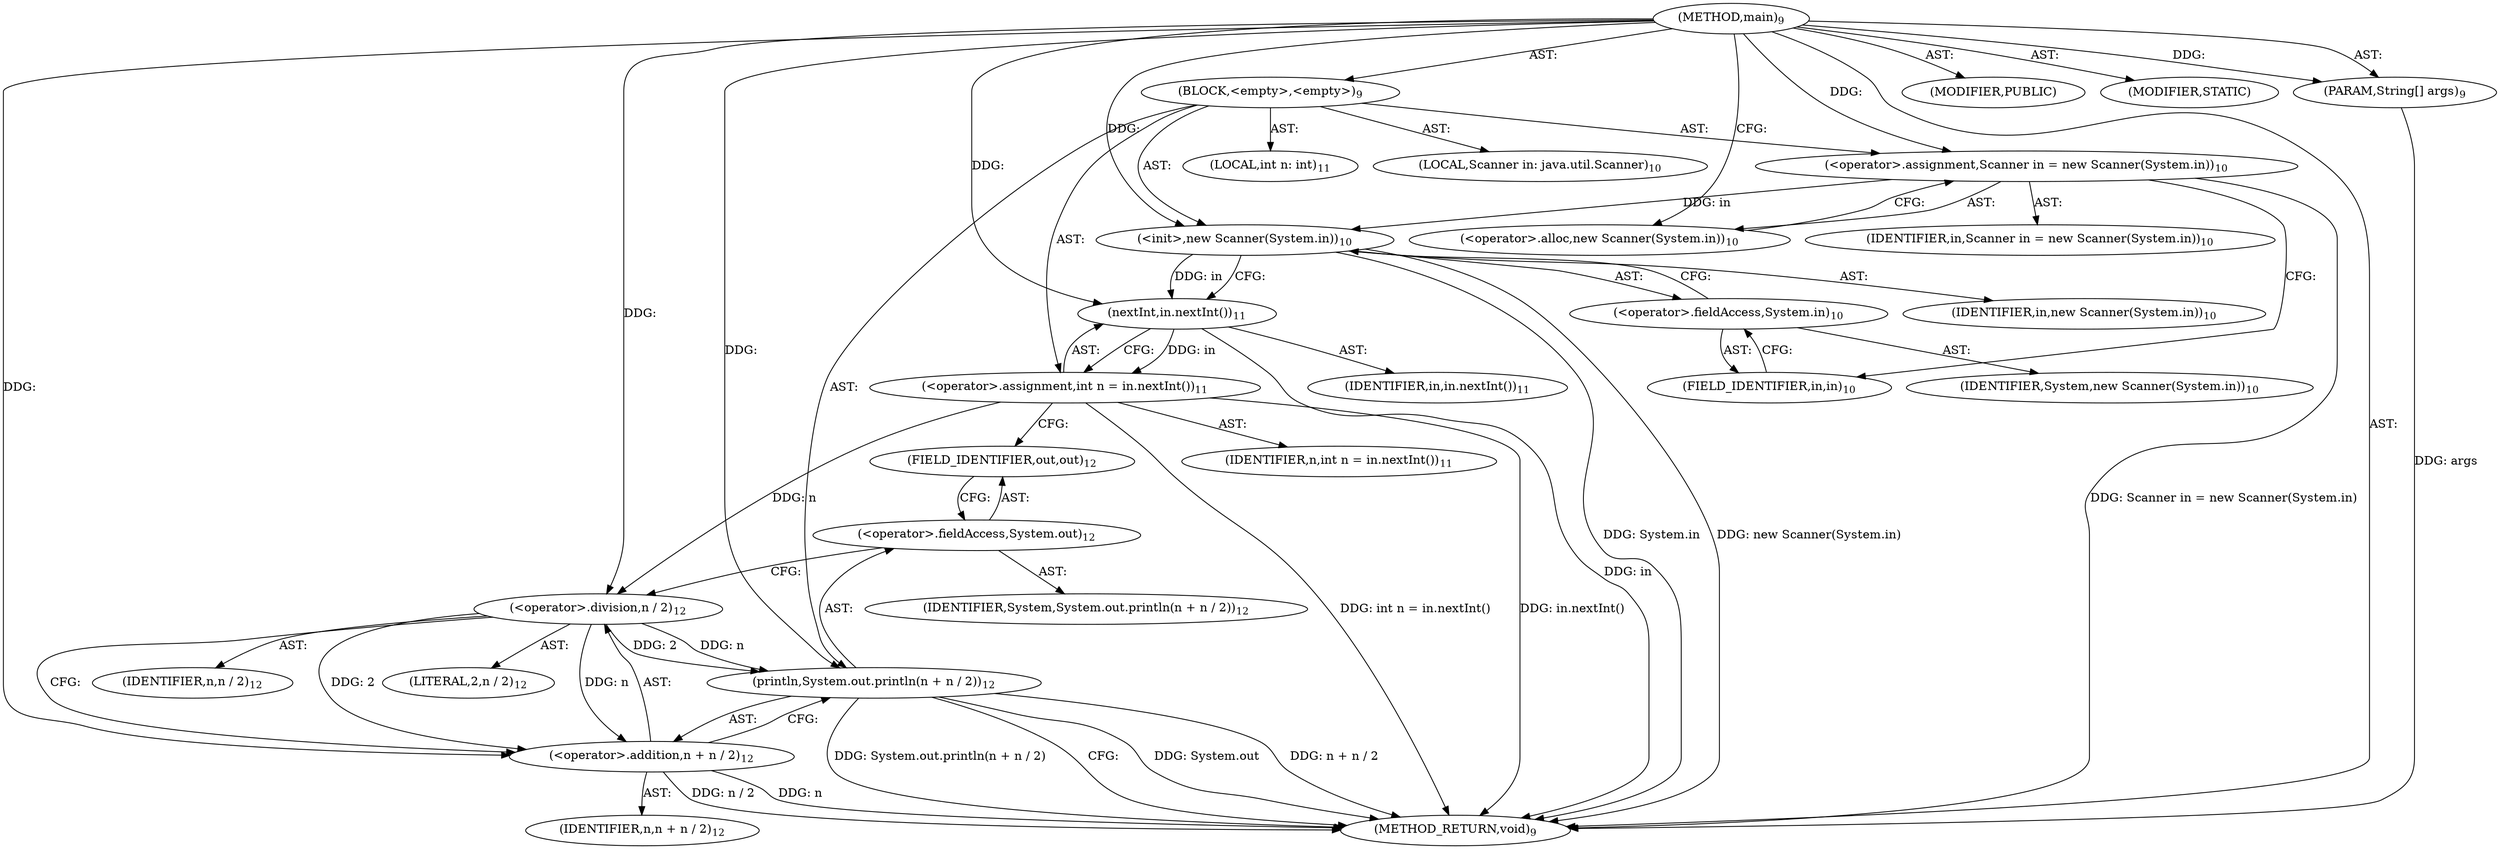 digraph "main" {  
"19" [label = <(METHOD,main)<SUB>9</SUB>> ]
"20" [label = <(PARAM,String[] args)<SUB>9</SUB>> ]
"21" [label = <(BLOCK,&lt;empty&gt;,&lt;empty&gt;)<SUB>9</SUB>> ]
"4" [label = <(LOCAL,Scanner in: java.util.Scanner)<SUB>10</SUB>> ]
"22" [label = <(&lt;operator&gt;.assignment,Scanner in = new Scanner(System.in))<SUB>10</SUB>> ]
"23" [label = <(IDENTIFIER,in,Scanner in = new Scanner(System.in))<SUB>10</SUB>> ]
"24" [label = <(&lt;operator&gt;.alloc,new Scanner(System.in))<SUB>10</SUB>> ]
"25" [label = <(&lt;init&gt;,new Scanner(System.in))<SUB>10</SUB>> ]
"3" [label = <(IDENTIFIER,in,new Scanner(System.in))<SUB>10</SUB>> ]
"26" [label = <(&lt;operator&gt;.fieldAccess,System.in)<SUB>10</SUB>> ]
"27" [label = <(IDENTIFIER,System,new Scanner(System.in))<SUB>10</SUB>> ]
"28" [label = <(FIELD_IDENTIFIER,in,in)<SUB>10</SUB>> ]
"29" [label = <(LOCAL,int n: int)<SUB>11</SUB>> ]
"30" [label = <(&lt;operator&gt;.assignment,int n = in.nextInt())<SUB>11</SUB>> ]
"31" [label = <(IDENTIFIER,n,int n = in.nextInt())<SUB>11</SUB>> ]
"32" [label = <(nextInt,in.nextInt())<SUB>11</SUB>> ]
"33" [label = <(IDENTIFIER,in,in.nextInt())<SUB>11</SUB>> ]
"34" [label = <(println,System.out.println(n + n / 2))<SUB>12</SUB>> ]
"35" [label = <(&lt;operator&gt;.fieldAccess,System.out)<SUB>12</SUB>> ]
"36" [label = <(IDENTIFIER,System,System.out.println(n + n / 2))<SUB>12</SUB>> ]
"37" [label = <(FIELD_IDENTIFIER,out,out)<SUB>12</SUB>> ]
"38" [label = <(&lt;operator&gt;.addition,n + n / 2)<SUB>12</SUB>> ]
"39" [label = <(IDENTIFIER,n,n + n / 2)<SUB>12</SUB>> ]
"40" [label = <(&lt;operator&gt;.division,n / 2)<SUB>12</SUB>> ]
"41" [label = <(IDENTIFIER,n,n / 2)<SUB>12</SUB>> ]
"42" [label = <(LITERAL,2,n / 2)<SUB>12</SUB>> ]
"43" [label = <(MODIFIER,PUBLIC)> ]
"44" [label = <(MODIFIER,STATIC)> ]
"45" [label = <(METHOD_RETURN,void)<SUB>9</SUB>> ]
  "19" -> "20"  [ label = "AST: "] 
  "19" -> "21"  [ label = "AST: "] 
  "19" -> "43"  [ label = "AST: "] 
  "19" -> "44"  [ label = "AST: "] 
  "19" -> "45"  [ label = "AST: "] 
  "21" -> "4"  [ label = "AST: "] 
  "21" -> "22"  [ label = "AST: "] 
  "21" -> "25"  [ label = "AST: "] 
  "21" -> "29"  [ label = "AST: "] 
  "21" -> "30"  [ label = "AST: "] 
  "21" -> "34"  [ label = "AST: "] 
  "22" -> "23"  [ label = "AST: "] 
  "22" -> "24"  [ label = "AST: "] 
  "25" -> "3"  [ label = "AST: "] 
  "25" -> "26"  [ label = "AST: "] 
  "26" -> "27"  [ label = "AST: "] 
  "26" -> "28"  [ label = "AST: "] 
  "30" -> "31"  [ label = "AST: "] 
  "30" -> "32"  [ label = "AST: "] 
  "32" -> "33"  [ label = "AST: "] 
  "34" -> "35"  [ label = "AST: "] 
  "34" -> "38"  [ label = "AST: "] 
  "35" -> "36"  [ label = "AST: "] 
  "35" -> "37"  [ label = "AST: "] 
  "38" -> "39"  [ label = "AST: "] 
  "38" -> "40"  [ label = "AST: "] 
  "40" -> "41"  [ label = "AST: "] 
  "40" -> "42"  [ label = "AST: "] 
  "22" -> "28"  [ label = "CFG: "] 
  "25" -> "32"  [ label = "CFG: "] 
  "30" -> "37"  [ label = "CFG: "] 
  "34" -> "45"  [ label = "CFG: "] 
  "24" -> "22"  [ label = "CFG: "] 
  "26" -> "25"  [ label = "CFG: "] 
  "32" -> "30"  [ label = "CFG: "] 
  "35" -> "40"  [ label = "CFG: "] 
  "38" -> "34"  [ label = "CFG: "] 
  "28" -> "26"  [ label = "CFG: "] 
  "37" -> "35"  [ label = "CFG: "] 
  "40" -> "38"  [ label = "CFG: "] 
  "19" -> "24"  [ label = "CFG: "] 
  "20" -> "45"  [ label = "DDG: args"] 
  "22" -> "45"  [ label = "DDG: Scanner in = new Scanner(System.in)"] 
  "25" -> "45"  [ label = "DDG: System.in"] 
  "25" -> "45"  [ label = "DDG: new Scanner(System.in)"] 
  "32" -> "45"  [ label = "DDG: in"] 
  "30" -> "45"  [ label = "DDG: in.nextInt()"] 
  "30" -> "45"  [ label = "DDG: int n = in.nextInt()"] 
  "34" -> "45"  [ label = "DDG: System.out"] 
  "38" -> "45"  [ label = "DDG: n"] 
  "38" -> "45"  [ label = "DDG: n / 2"] 
  "34" -> "45"  [ label = "DDG: n + n / 2"] 
  "34" -> "45"  [ label = "DDG: System.out.println(n + n / 2)"] 
  "19" -> "20"  [ label = "DDG: "] 
  "19" -> "22"  [ label = "DDG: "] 
  "32" -> "30"  [ label = "DDG: in"] 
  "22" -> "25"  [ label = "DDG: in"] 
  "19" -> "25"  [ label = "DDG: "] 
  "40" -> "34"  [ label = "DDG: n"] 
  "19" -> "34"  [ label = "DDG: "] 
  "40" -> "34"  [ label = "DDG: 2"] 
  "25" -> "32"  [ label = "DDG: in"] 
  "19" -> "32"  [ label = "DDG: "] 
  "40" -> "38"  [ label = "DDG: n"] 
  "19" -> "38"  [ label = "DDG: "] 
  "40" -> "38"  [ label = "DDG: 2"] 
  "30" -> "40"  [ label = "DDG: n"] 
  "19" -> "40"  [ label = "DDG: "] 
}
